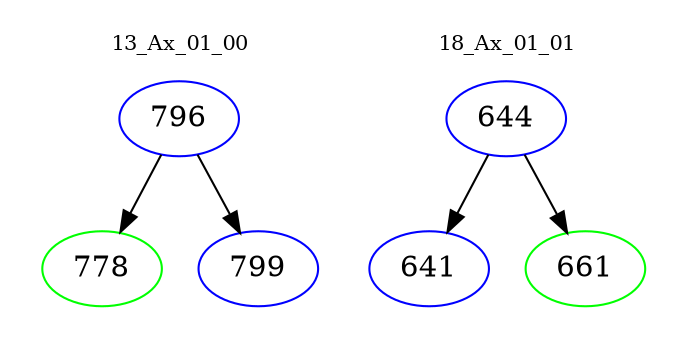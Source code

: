 digraph{
subgraph cluster_0 {
color = white
label = "13_Ax_01_00";
fontsize=10;
T0_796 [label="796", color="blue"]
T0_796 -> T0_778 [color="black"]
T0_778 [label="778", color="green"]
T0_796 -> T0_799 [color="black"]
T0_799 [label="799", color="blue"]
}
subgraph cluster_1 {
color = white
label = "18_Ax_01_01";
fontsize=10;
T1_644 [label="644", color="blue"]
T1_644 -> T1_641 [color="black"]
T1_641 [label="641", color="blue"]
T1_644 -> T1_661 [color="black"]
T1_661 [label="661", color="green"]
}
}
